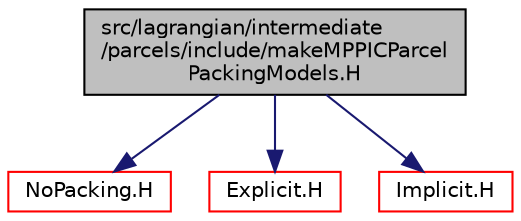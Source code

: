 digraph "src/lagrangian/intermediate/parcels/include/makeMPPICParcelPackingModels.H"
{
  bgcolor="transparent";
  edge [fontname="Helvetica",fontsize="10",labelfontname="Helvetica",labelfontsize="10"];
  node [fontname="Helvetica",fontsize="10",shape=record];
  Node1 [label="src/lagrangian/intermediate\l/parcels/include/makeMPPICParcel\lPackingModels.H",height=0.2,width=0.4,color="black", fillcolor="grey75", style="filled", fontcolor="black"];
  Node1 -> Node2 [color="midnightblue",fontsize="10",style="solid",fontname="Helvetica"];
  Node2 [label="NoPacking.H",height=0.2,width=0.4,color="red",URL="$a06903.html"];
  Node1 -> Node3 [color="midnightblue",fontsize="10",style="solid",fontname="Helvetica"];
  Node3 [label="Explicit.H",height=0.2,width=0.4,color="red",URL="$a06899.html"];
  Node1 -> Node4 [color="midnightblue",fontsize="10",style="solid",fontname="Helvetica"];
  Node4 [label="Implicit.H",height=0.2,width=0.4,color="red",URL="$a06901.html"];
}
